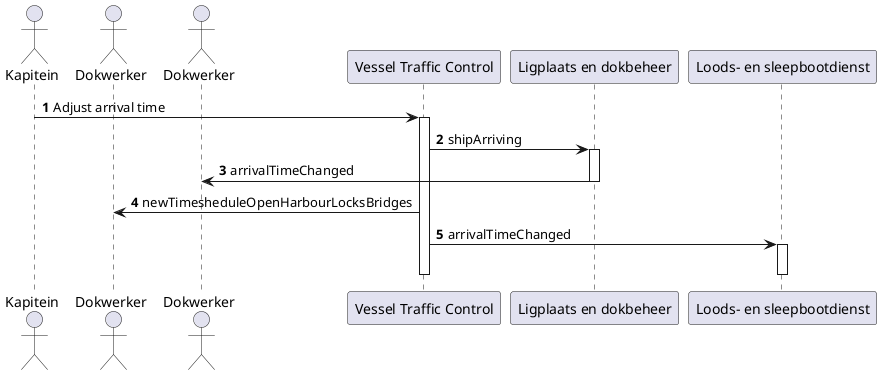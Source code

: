 @startuml Binnenvarende_schepen

autonumber 
actor Kapitein
actor Dokwerker
actor Dokwerker as dw2
Kapitein -> "Vessel Traffic Control": Adjust arrival time
activate "Vessel Traffic Control"
"Vessel Traffic Control" -> "Ligplaats en dokbeheer": shipArriving
activate "Ligplaats en dokbeheer"
"Ligplaats en dokbeheer" -> dw2: arrivalTimeChanged
deactivate "Ligplaats en dokbeheer"
"Vessel Traffic Control" -> Dokwerker: newTimesheduleOpenHarbourLocksBridges
"Vessel Traffic Control" -> "Loods- en sleepbootdienst": arrivalTimeChanged
activate "Loods- en sleepbootdienst"
deactivate "Loods- en sleepbootdienst"
deactivate "Vessel Traffic Control"


@enduml